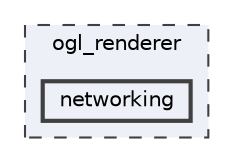 digraph "ogl_renderer/networking"
{
 // LATEX_PDF_SIZE
  bgcolor="transparent";
  edge [fontname=Helvetica,fontsize=10,labelfontname=Helvetica,labelfontsize=10];
  node [fontname=Helvetica,fontsize=10,shape=box,height=0.2,width=0.4];
  compound=true
  subgraph clusterdir_2b2a168c9e13632d0f1f804bd0adc88f {
    graph [ bgcolor="#edf0f7", pencolor="grey25", label="ogl_renderer", fontname=Helvetica,fontsize=10 style="filled,dashed", URL="dir_2b2a168c9e13632d0f1f804bd0adc88f.html",tooltip=""]
  dir_ca2848d553a30308896018c6a4efe34d [label="networking", fillcolor="#edf0f7", color="grey25", style="filled,bold", URL="dir_ca2848d553a30308896018c6a4efe34d.html",tooltip=""];
  }
}
